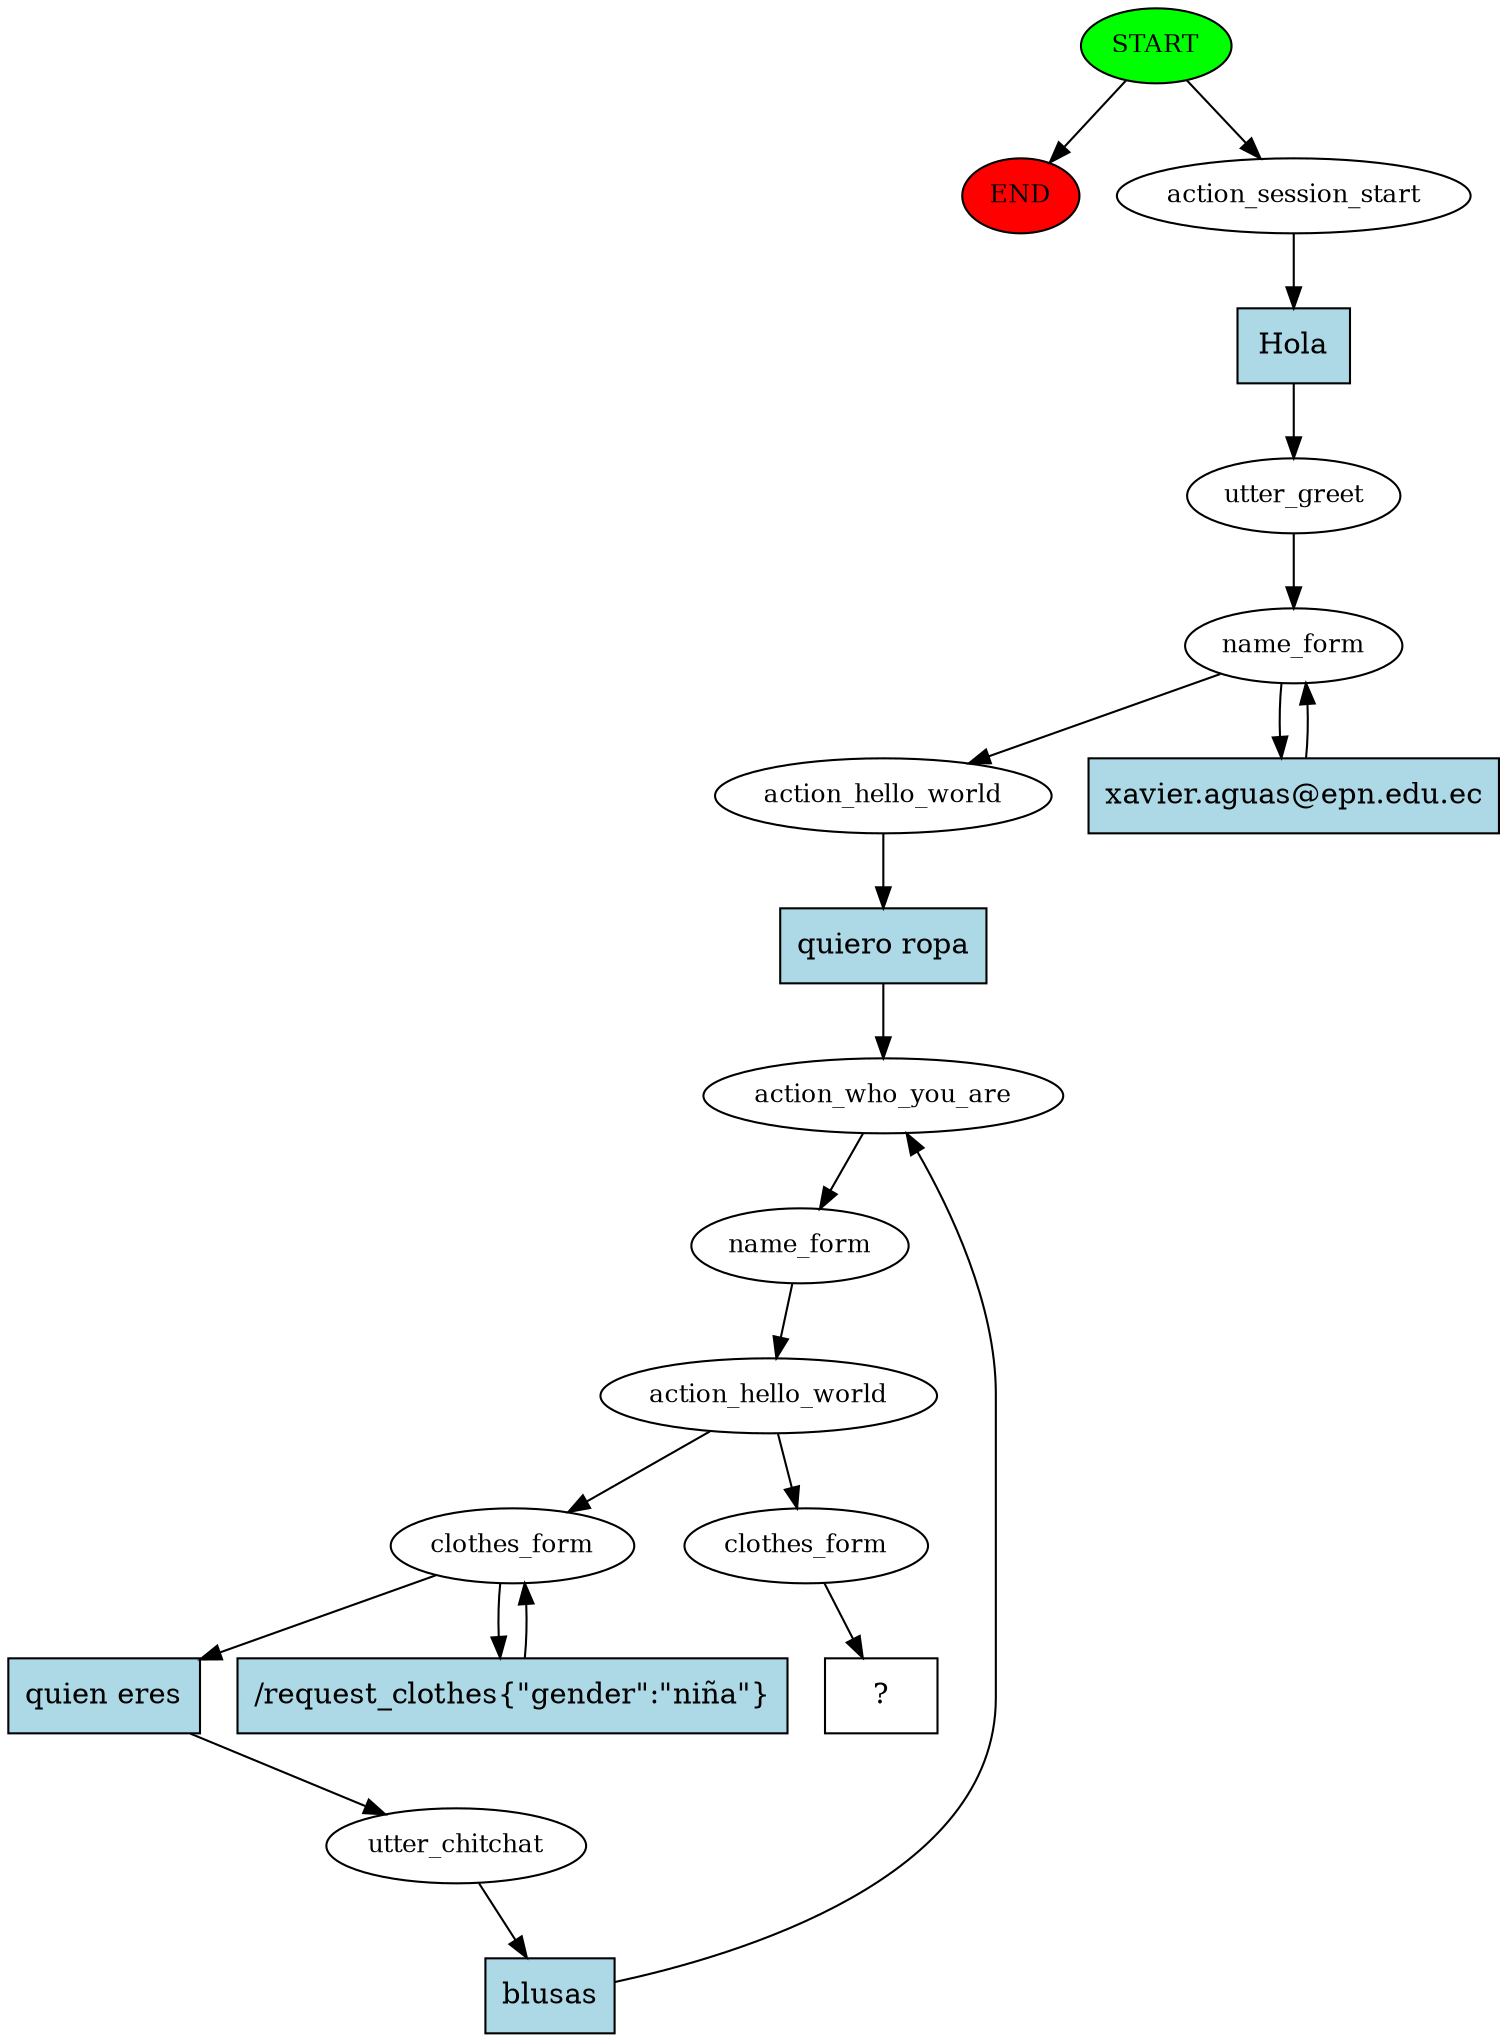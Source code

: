 digraph  {
0 [class="start active", fillcolor=green, fontsize=12, label=START, style=filled];
"-1" [class=end, fillcolor=red, fontsize=12, label=END, style=filled];
1 [class=active, fontsize=12, label=action_session_start];
2 [class=active, fontsize=12, label=utter_greet];
3 [class=active, fontsize=12, label=name_form];
6 [class=active, fontsize=12, label=action_hello_world];
7 [class=active, fontsize=12, label=action_who_you_are];
8 [class=active, fontsize=12, label=name_form];
9 [class=active, fontsize=12, label=action_hello_world];
10 [class=active, fontsize=12, label=clothes_form];
12 [class=active, fontsize=12, label=utter_chitchat];
16 [class=active, fontsize=12, label=clothes_form];
17 [class="intent dashed active", label="  ?  ", shape=rect];
18 [class="intent active", fillcolor=lightblue, label=Hola, shape=rect, style=filled];
19 [class="intent active", fillcolor=lightblue, label="xavier.aguas@epn.edu.ec", shape=rect, style=filled];
20 [class="intent active", fillcolor=lightblue, label="quiero ropa", shape=rect, style=filled];
21 [class="intent active", fillcolor=lightblue, label="quien eres", shape=rect, style=filled];
22 [class="intent active", fillcolor=lightblue, label="/request_clothes{\"gender\":\"niña\"}", shape=rect, style=filled];
23 [class="intent active", fillcolor=lightblue, label=blusas, shape=rect, style=filled];
0 -> "-1"  [class="", key=NONE, label=""];
0 -> 1  [class=active, key=NONE, label=""];
1 -> 18  [class=active, key=0];
2 -> 3  [class=active, key=NONE, label=""];
3 -> 6  [class=active, key=NONE, label=""];
3 -> 19  [class=active, key=0];
6 -> 20  [class=active, key=0];
7 -> 8  [class=active, key=NONE, label=""];
8 -> 9  [class=active, key=NONE, label=""];
9 -> 10  [class=active, key=NONE, label=""];
9 -> 16  [class=active, key=NONE, label=""];
10 -> 21  [class=active, key=0];
10 -> 22  [class=active, key=0];
12 -> 23  [class=active, key=0];
16 -> 17  [class=active, key=NONE, label=""];
18 -> 2  [class=active, key=0];
19 -> 3  [class=active, key=0];
20 -> 7  [class=active, key=0];
21 -> 12  [class=active, key=0];
22 -> 10  [class=active, key=0];
23 -> 7  [class=active, key=0];
}
